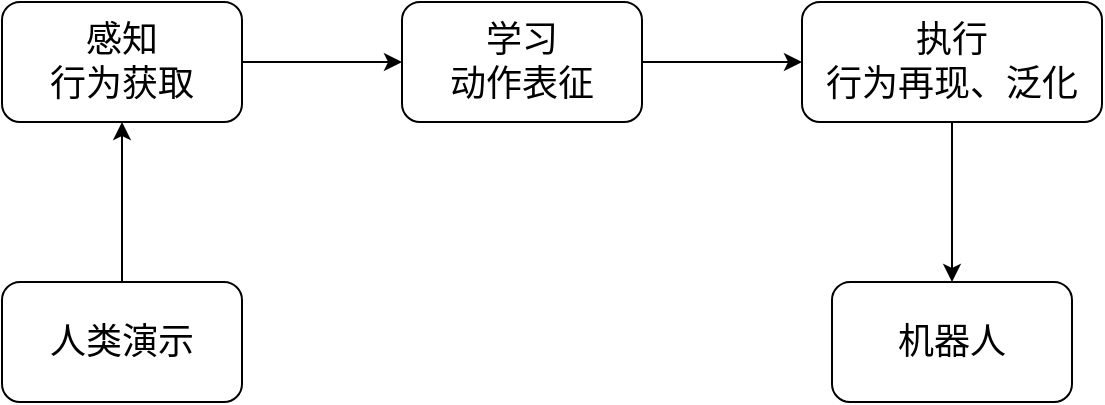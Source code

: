 <mxfile version="13.8.6" type="github">
  <diagram id="QAo16Hie69T3x22vEaTF" name="Page-1">
    <mxGraphModel dx="638" dy="703" grid="1" gridSize="10" guides="1" tooltips="1" connect="1" arrows="1" fold="1" page="1" pageScale="1" pageWidth="827" pageHeight="1169" math="0" shadow="0">
      <root>
        <mxCell id="0" />
        <mxCell id="1" parent="0" />
        <mxCell id="KPORI6w8GzpsgqiiTYeu-14" value="" style="edgeStyle=orthogonalEdgeStyle;rounded=0;orthogonalLoop=1;jettySize=auto;html=1;" edge="1" parent="1" source="KPORI6w8GzpsgqiiTYeu-12" target="KPORI6w8GzpsgqiiTYeu-13">
          <mxGeometry relative="1" as="geometry" />
        </mxCell>
        <mxCell id="KPORI6w8GzpsgqiiTYeu-12" value="&lt;font style=&quot;font-size: 18px&quot;&gt;人类演示&lt;/font&gt;" style="rounded=1;whiteSpace=wrap;html=1;" vertex="1" parent="1">
          <mxGeometry x="180" y="300" width="120" height="60" as="geometry" />
        </mxCell>
        <mxCell id="KPORI6w8GzpsgqiiTYeu-16" value="" style="edgeStyle=orthogonalEdgeStyle;rounded=0;orthogonalLoop=1;jettySize=auto;html=1;" edge="1" parent="1" source="KPORI6w8GzpsgqiiTYeu-13" target="KPORI6w8GzpsgqiiTYeu-15">
          <mxGeometry relative="1" as="geometry" />
        </mxCell>
        <mxCell id="KPORI6w8GzpsgqiiTYeu-13" value="&lt;font style=&quot;font-size: 18px&quot;&gt;感知&lt;br&gt;行为获取&lt;/font&gt;" style="rounded=1;whiteSpace=wrap;html=1;" vertex="1" parent="1">
          <mxGeometry x="180" y="160" width="120" height="60" as="geometry" />
        </mxCell>
        <mxCell id="KPORI6w8GzpsgqiiTYeu-18" value="" style="edgeStyle=orthogonalEdgeStyle;rounded=0;orthogonalLoop=1;jettySize=auto;html=1;" edge="1" parent="1" source="KPORI6w8GzpsgqiiTYeu-15" target="KPORI6w8GzpsgqiiTYeu-17">
          <mxGeometry relative="1" as="geometry" />
        </mxCell>
        <mxCell id="KPORI6w8GzpsgqiiTYeu-15" value="&lt;font style=&quot;font-size: 18px&quot;&gt;学习&lt;br&gt;动作表征&lt;/font&gt;" style="rounded=1;whiteSpace=wrap;html=1;" vertex="1" parent="1">
          <mxGeometry x="380" y="160" width="120" height="60" as="geometry" />
        </mxCell>
        <mxCell id="KPORI6w8GzpsgqiiTYeu-20" value="" style="edgeStyle=orthogonalEdgeStyle;rounded=0;orthogonalLoop=1;jettySize=auto;html=1;" edge="1" parent="1" source="KPORI6w8GzpsgqiiTYeu-17" target="KPORI6w8GzpsgqiiTYeu-19">
          <mxGeometry relative="1" as="geometry" />
        </mxCell>
        <mxCell id="KPORI6w8GzpsgqiiTYeu-17" value="&lt;font style=&quot;font-size: 18px&quot;&gt;执行&lt;br&gt;行为再现、泛化&lt;/font&gt;" style="rounded=1;whiteSpace=wrap;html=1;" vertex="1" parent="1">
          <mxGeometry x="580" y="160" width="150" height="60" as="geometry" />
        </mxCell>
        <mxCell id="KPORI6w8GzpsgqiiTYeu-19" value="&lt;font style=&quot;font-size: 18px&quot;&gt;机器人&lt;/font&gt;" style="rounded=1;whiteSpace=wrap;html=1;" vertex="1" parent="1">
          <mxGeometry x="595" y="300" width="120" height="60" as="geometry" />
        </mxCell>
      </root>
    </mxGraphModel>
  </diagram>
</mxfile>
